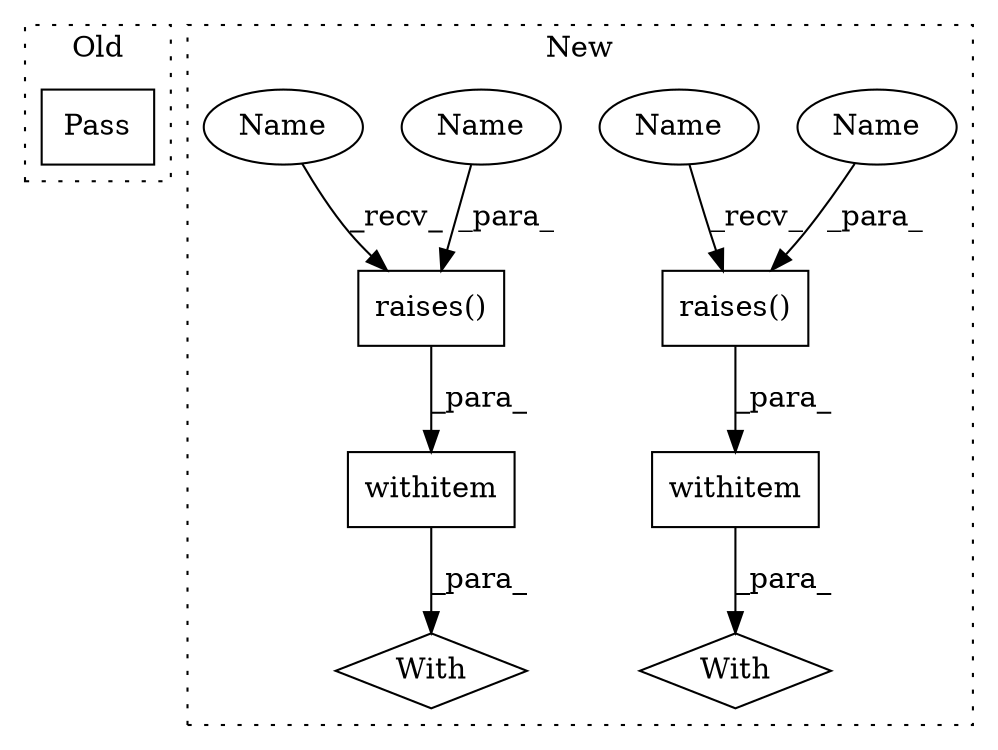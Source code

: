 digraph G {
subgraph cluster0 {
1 [label="Pass" a="62" s="1454" l="4" shape="box"];
label = "Old";
style="dotted";
}
subgraph cluster1 {
2 [label="withitem" a="49" s="1159" l="6" shape="box"];
3 [label="With" a="39" s="1154,1165" l="5,29" shape="diamond"];
4 [label="raises()" a="75" s="1159,1183" l="14,1" shape="box"];
5 [label="raises()" a="75" s="1293,1317" l="14,1" shape="box"];
6 [label="With" a="39" s="1288,1299" l="5,29" shape="diamond"];
7 [label="withitem" a="49" s="1293" l="6" shape="box"];
8 [label="Name" a="87" s="1307" l="10" shape="ellipse"];
9 [label="Name" a="87" s="1173" l="10" shape="ellipse"];
10 [label="Name" a="87" s="1159" l="6" shape="ellipse"];
11 [label="Name" a="87" s="1293" l="6" shape="ellipse"];
label = "New";
style="dotted";
}
2 -> 3 [label="_para_"];
4 -> 2 [label="_para_"];
5 -> 7 [label="_para_"];
7 -> 6 [label="_para_"];
8 -> 5 [label="_para_"];
9 -> 4 [label="_para_"];
10 -> 4 [label="_recv_"];
11 -> 5 [label="_recv_"];
}